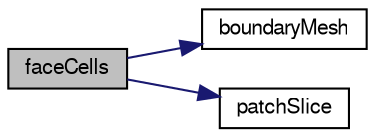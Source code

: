 digraph "faceCells"
{
  bgcolor="transparent";
  edge [fontname="FreeSans",fontsize="10",labelfontname="FreeSans",labelfontsize="10"];
  node [fontname="FreeSans",fontsize="10",shape=record];
  rankdir="LR";
  Node5447 [label="faceCells",height=0.2,width=0.4,color="black", fillcolor="grey75", style="filled", fontcolor="black"];
  Node5447 -> Node5448 [color="midnightblue",fontsize="10",style="solid",fontname="FreeSans"];
  Node5448 [label="boundaryMesh",height=0.2,width=0.4,color="black",URL="$a27478.html#a729e6b97bfa357ec46f60ff7f2e7779a",tooltip="Return boundaryMesh reference. "];
  Node5447 -> Node5449 [color="midnightblue",fontsize="10",style="solid",fontname="FreeSans"];
  Node5449 [label="patchSlice",height=0.2,width=0.4,color="black",URL="$a27478.html#a80f3f176bddf16c62b83cbf3d20830cd",tooltip="Slice list to patch. "];
}
